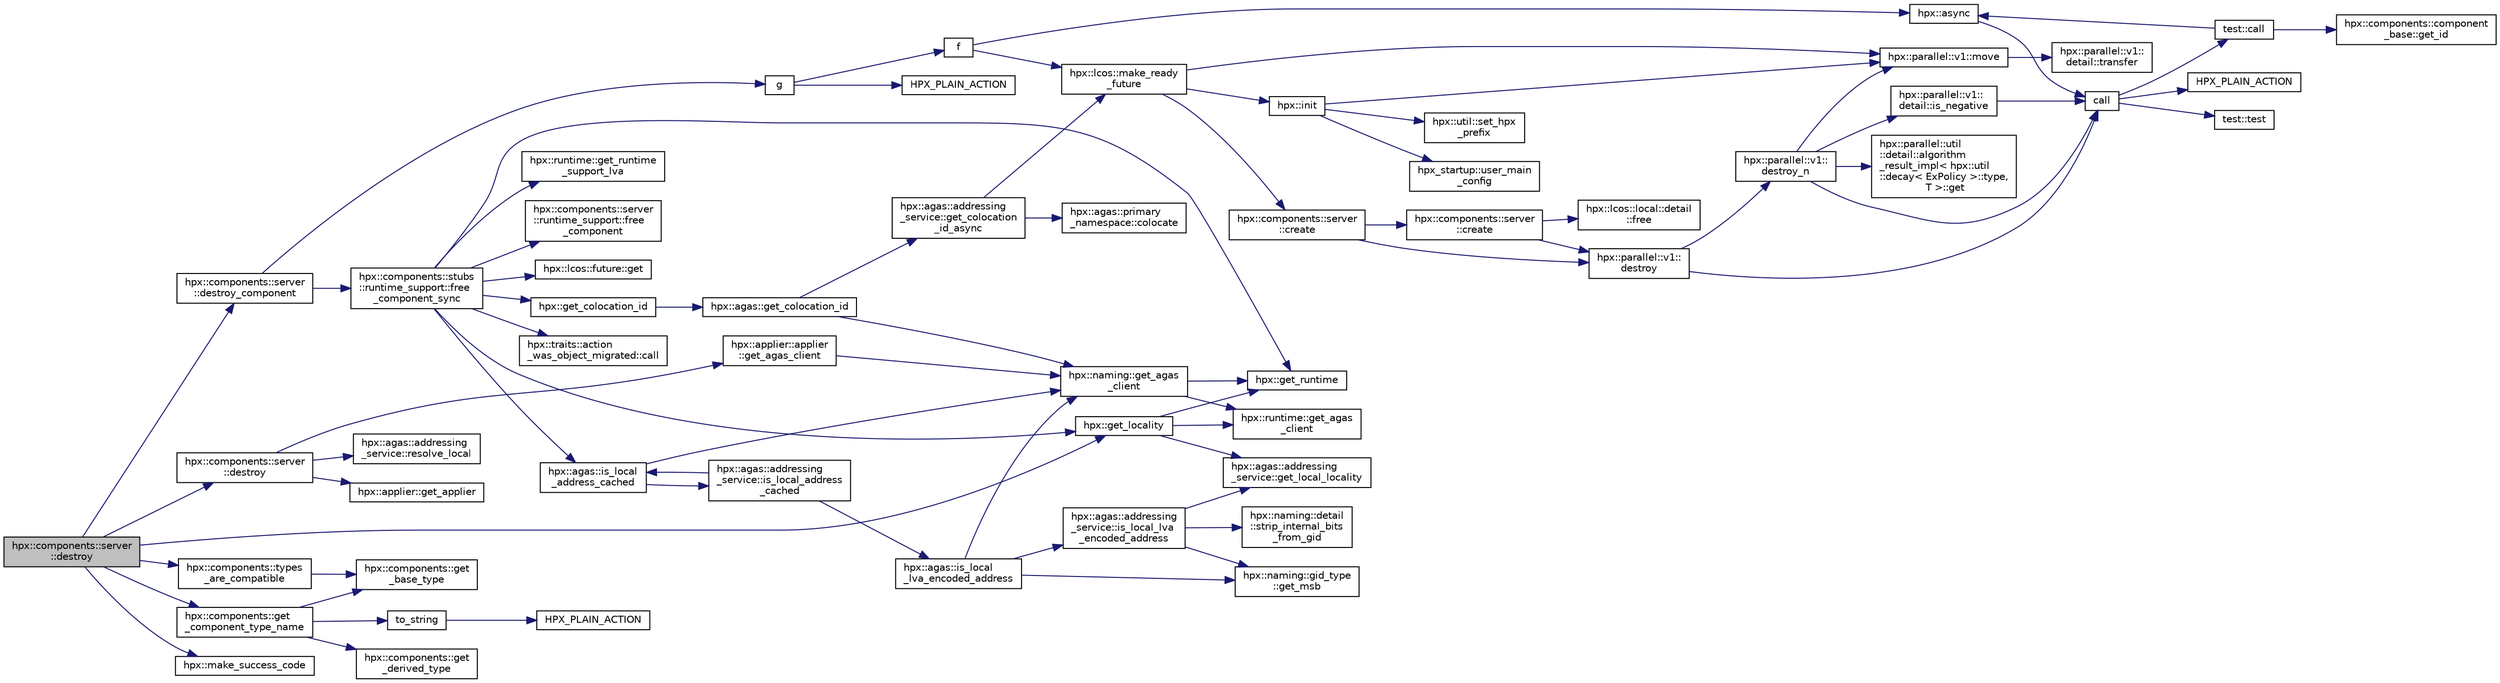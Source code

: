 digraph "hpx::components::server::destroy"
{
  edge [fontname="Helvetica",fontsize="10",labelfontname="Helvetica",labelfontsize="10"];
  node [fontname="Helvetica",fontsize="10",shape=record];
  rankdir="LR";
  Node1968 [label="hpx::components::server\l::destroy",height=0.2,width=0.4,color="black", fillcolor="grey75", style="filled", fontcolor="black"];
  Node1968 -> Node1969 [color="midnightblue",fontsize="10",style="solid",fontname="Helvetica"];
  Node1969 [label="hpx::get_locality",height=0.2,width=0.4,color="black", fillcolor="white", style="filled",URL="$d8/d83/namespacehpx.html#aa16b81ab9efec229b7b8810b1ec57dd5",tooltip="The function get_locality returns a reference to the locality prefix. "];
  Node1969 -> Node1970 [color="midnightblue",fontsize="10",style="solid",fontname="Helvetica"];
  Node1970 [label="hpx::get_runtime",height=0.2,width=0.4,color="black", fillcolor="white", style="filled",URL="$d8/d83/namespacehpx.html#aef902cc6c7dd3b9fbadf34d1e850a070"];
  Node1969 -> Node1971 [color="midnightblue",fontsize="10",style="solid",fontname="Helvetica"];
  Node1971 [label="hpx::runtime::get_agas\l_client",height=0.2,width=0.4,color="black", fillcolor="white", style="filled",URL="$d0/d7b/classhpx_1_1runtime.html#aeb5dddd30d6b9861669af8ad44d1a96a"];
  Node1969 -> Node1972 [color="midnightblue",fontsize="10",style="solid",fontname="Helvetica"];
  Node1972 [label="hpx::agas::addressing\l_service::get_local_locality",height=0.2,width=0.4,color="black", fillcolor="white", style="filled",URL="$db/d58/structhpx_1_1agas_1_1addressing__service.html#ab52c19a37c2a7a006c6c15f90ad0539c"];
  Node1968 -> Node1973 [color="midnightblue",fontsize="10",style="solid",fontname="Helvetica"];
  Node1973 [label="hpx::components::server\l::destroy_component",height=0.2,width=0.4,color="black", fillcolor="white", style="filled",URL="$d2/da2/namespacehpx_1_1components_1_1server.html#a21dc8857d55d9ec83e3e337b382fbc17"];
  Node1973 -> Node1974 [color="midnightblue",fontsize="10",style="solid",fontname="Helvetica"];
  Node1974 [label="g",height=0.2,width=0.4,color="black", fillcolor="white", style="filled",URL="$da/d17/cxx11__noexcept_8cpp.html#a96f5ebe659f57f5faa7343c54f8ea39a"];
  Node1974 -> Node1975 [color="midnightblue",fontsize="10",style="solid",fontname="Helvetica"];
  Node1975 [label="f",height=0.2,width=0.4,color="black", fillcolor="white", style="filled",URL="$d4/d13/async__unwrap__1037_8cpp.html#a02a6b0b4f77af9f69a841dc8262b0cd0"];
  Node1975 -> Node1976 [color="midnightblue",fontsize="10",style="solid",fontname="Helvetica"];
  Node1976 [label="hpx::async",height=0.2,width=0.4,color="black", fillcolor="white", style="filled",URL="$d8/d83/namespacehpx.html#acb7d8e37b73b823956ce144f9a57eaa4"];
  Node1976 -> Node1977 [color="midnightblue",fontsize="10",style="solid",fontname="Helvetica"];
  Node1977 [label="call",height=0.2,width=0.4,color="black", fillcolor="white", style="filled",URL="$d2/d67/promise__1620_8cpp.html#a58357f0b82bc761e1d0b9091ed563a70"];
  Node1977 -> Node1978 [color="midnightblue",fontsize="10",style="solid",fontname="Helvetica"];
  Node1978 [label="test::test",height=0.2,width=0.4,color="black", fillcolor="white", style="filled",URL="$d8/d89/structtest.html#ab42d5ece712d716b04cb3f686f297a26"];
  Node1977 -> Node1979 [color="midnightblue",fontsize="10",style="solid",fontname="Helvetica"];
  Node1979 [label="HPX_PLAIN_ACTION",height=0.2,width=0.4,color="black", fillcolor="white", style="filled",URL="$d2/d67/promise__1620_8cpp.html#ab96aab827a4b1fcaf66cfe0ba83fef23"];
  Node1977 -> Node1980 [color="midnightblue",fontsize="10",style="solid",fontname="Helvetica"];
  Node1980 [label="test::call",height=0.2,width=0.4,color="black", fillcolor="white", style="filled",URL="$d8/d89/structtest.html#aeb29e7ed6518b9426ccf1344c52620ae"];
  Node1980 -> Node1976 [color="midnightblue",fontsize="10",style="solid",fontname="Helvetica"];
  Node1980 -> Node1981 [color="midnightblue",fontsize="10",style="solid",fontname="Helvetica"];
  Node1981 [label="hpx::components::component\l_base::get_id",height=0.2,width=0.4,color="black", fillcolor="white", style="filled",URL="$d2/de6/classhpx_1_1components_1_1component__base.html#a4c8fd93514039bdf01c48d66d82b19cd"];
  Node1975 -> Node1982 [color="midnightblue",fontsize="10",style="solid",fontname="Helvetica"];
  Node1982 [label="hpx::lcos::make_ready\l_future",height=0.2,width=0.4,color="black", fillcolor="white", style="filled",URL="$d2/dc9/namespacehpx_1_1lcos.html#a42997564ddfde91d475b8a2cea8f53e4"];
  Node1982 -> Node1983 [color="midnightblue",fontsize="10",style="solid",fontname="Helvetica"];
  Node1983 [label="hpx::init",height=0.2,width=0.4,color="black", fillcolor="white", style="filled",URL="$d8/d83/namespacehpx.html#a3c694ea960b47c56b33351ba16e3d76b",tooltip="Main entry point for launching the HPX runtime system. "];
  Node1983 -> Node1984 [color="midnightblue",fontsize="10",style="solid",fontname="Helvetica"];
  Node1984 [label="hpx::util::set_hpx\l_prefix",height=0.2,width=0.4,color="black", fillcolor="white", style="filled",URL="$df/dad/namespacehpx_1_1util.html#ae40a23c1ba0a48d9304dcf717a95793e"];
  Node1983 -> Node1985 [color="midnightblue",fontsize="10",style="solid",fontname="Helvetica"];
  Node1985 [label="hpx_startup::user_main\l_config",height=0.2,width=0.4,color="black", fillcolor="white", style="filled",URL="$d3/dd2/namespacehpx__startup.html#aaac571d88bd3912a4225a23eb3261637"];
  Node1983 -> Node1986 [color="midnightblue",fontsize="10",style="solid",fontname="Helvetica"];
  Node1986 [label="hpx::parallel::v1::move",height=0.2,width=0.4,color="black", fillcolor="white", style="filled",URL="$db/db9/namespacehpx_1_1parallel_1_1v1.html#aa7c4ede081ce786c9d1eb1adff495cfc"];
  Node1986 -> Node1987 [color="midnightblue",fontsize="10",style="solid",fontname="Helvetica"];
  Node1987 [label="hpx::parallel::v1::\ldetail::transfer",height=0.2,width=0.4,color="black", fillcolor="white", style="filled",URL="$d2/ddd/namespacehpx_1_1parallel_1_1v1_1_1detail.html#ab1b56a05e1885ca7cc7ffa1804dd2f3c"];
  Node1982 -> Node1988 [color="midnightblue",fontsize="10",style="solid",fontname="Helvetica"];
  Node1988 [label="hpx::components::server\l::create",height=0.2,width=0.4,color="black", fillcolor="white", style="filled",URL="$d2/da2/namespacehpx_1_1components_1_1server.html#ac776c89f3d68ceb910e8cee9fa937ab4",tooltip="Create arrays of components using their default constructor. "];
  Node1988 -> Node1989 [color="midnightblue",fontsize="10",style="solid",fontname="Helvetica"];
  Node1989 [label="hpx::components::server\l::create",height=0.2,width=0.4,color="black", fillcolor="white", style="filled",URL="$d2/da2/namespacehpx_1_1components_1_1server.html#a77d26de181c97b444565e230577981bd"];
  Node1989 -> Node1990 [color="midnightblue",fontsize="10",style="solid",fontname="Helvetica"];
  Node1990 [label="hpx::lcos::local::detail\l::free",height=0.2,width=0.4,color="black", fillcolor="white", style="filled",URL="$d4/dcb/namespacehpx_1_1lcos_1_1local_1_1detail.html#a55a940f019734e9bb045dc123cd80e48"];
  Node1989 -> Node1991 [color="midnightblue",fontsize="10",style="solid",fontname="Helvetica"];
  Node1991 [label="hpx::parallel::v1::\ldestroy",height=0.2,width=0.4,color="black", fillcolor="white", style="filled",URL="$db/db9/namespacehpx_1_1parallel_1_1v1.html#acf303558375048e8a7cc9a2c2e09477f"];
  Node1991 -> Node1977 [color="midnightblue",fontsize="10",style="solid",fontname="Helvetica"];
  Node1991 -> Node1992 [color="midnightblue",fontsize="10",style="solid",fontname="Helvetica"];
  Node1992 [label="hpx::parallel::v1::\ldestroy_n",height=0.2,width=0.4,color="black", fillcolor="white", style="filled",URL="$db/db9/namespacehpx_1_1parallel_1_1v1.html#a71d0691132a300690163f5636bcd5bd3"];
  Node1992 -> Node1993 [color="midnightblue",fontsize="10",style="solid",fontname="Helvetica"];
  Node1993 [label="hpx::parallel::v1::\ldetail::is_negative",height=0.2,width=0.4,color="black", fillcolor="white", style="filled",URL="$d2/ddd/namespacehpx_1_1parallel_1_1v1_1_1detail.html#adf2e40fc4b20ad0fd442ee3118a4d527"];
  Node1993 -> Node1977 [color="midnightblue",fontsize="10",style="solid",fontname="Helvetica"];
  Node1992 -> Node1994 [color="midnightblue",fontsize="10",style="solid",fontname="Helvetica"];
  Node1994 [label="hpx::parallel::util\l::detail::algorithm\l_result_impl\< hpx::util\l::decay\< ExPolicy \>::type,\l T \>::get",height=0.2,width=0.4,color="black", fillcolor="white", style="filled",URL="$d2/d42/structhpx_1_1parallel_1_1util_1_1detail_1_1algorithm__result__impl.html#ab5b051e8ec74eff5e0e62fd63f5d377e"];
  Node1992 -> Node1986 [color="midnightblue",fontsize="10",style="solid",fontname="Helvetica"];
  Node1992 -> Node1977 [color="midnightblue",fontsize="10",style="solid",fontname="Helvetica"];
  Node1988 -> Node1991 [color="midnightblue",fontsize="10",style="solid",fontname="Helvetica"];
  Node1982 -> Node1986 [color="midnightblue",fontsize="10",style="solid",fontname="Helvetica"];
  Node1974 -> Node1995 [color="midnightblue",fontsize="10",style="solid",fontname="Helvetica"];
  Node1995 [label="HPX_PLAIN_ACTION",height=0.2,width=0.4,color="black", fillcolor="white", style="filled",URL="$d4/d13/async__unwrap__1037_8cpp.html#ab5991a65409f0229f564e4935bd7b979"];
  Node1973 -> Node1996 [color="midnightblue",fontsize="10",style="solid",fontname="Helvetica"];
  Node1996 [label="hpx::components::stubs\l::runtime_support::free\l_component_sync",height=0.2,width=0.4,color="black", fillcolor="white", style="filled",URL="$da/d36/structhpx_1_1components_1_1stubs_1_1runtime__support.html#a00eb79f89db48417b54a011078a9c7ae"];
  Node1996 -> Node1969 [color="midnightblue",fontsize="10",style="solid",fontname="Helvetica"];
  Node1996 -> Node1997 [color="midnightblue",fontsize="10",style="solid",fontname="Helvetica"];
  Node1997 [label="hpx::agas::is_local\l_address_cached",height=0.2,width=0.4,color="black", fillcolor="white", style="filled",URL="$dc/d54/namespacehpx_1_1agas.html#ab3e1952ee895c17a106ac32c91b08ee8"];
  Node1997 -> Node1998 [color="midnightblue",fontsize="10",style="solid",fontname="Helvetica"];
  Node1998 [label="hpx::naming::get_agas\l_client",height=0.2,width=0.4,color="black", fillcolor="white", style="filled",URL="$d4/dc9/namespacehpx_1_1naming.html#a0408fffd5d34b620712a801b0ae3b032"];
  Node1998 -> Node1970 [color="midnightblue",fontsize="10",style="solid",fontname="Helvetica"];
  Node1998 -> Node1971 [color="midnightblue",fontsize="10",style="solid",fontname="Helvetica"];
  Node1997 -> Node1999 [color="midnightblue",fontsize="10",style="solid",fontname="Helvetica"];
  Node1999 [label="hpx::agas::addressing\l_service::is_local_address\l_cached",height=0.2,width=0.4,color="black", fillcolor="white", style="filled",URL="$db/d58/structhpx_1_1agas_1_1addressing__service.html#a69ad3590759679d41955376a3a0832b0",tooltip="Test whether the given address refers to a local object. "];
  Node1999 -> Node1997 [color="midnightblue",fontsize="10",style="solid",fontname="Helvetica"];
  Node1999 -> Node2000 [color="midnightblue",fontsize="10",style="solid",fontname="Helvetica"];
  Node2000 [label="hpx::agas::is_local\l_lva_encoded_address",height=0.2,width=0.4,color="black", fillcolor="white", style="filled",URL="$dc/d54/namespacehpx_1_1agas.html#a29eb09baf667f674e7760fb7584478e3"];
  Node2000 -> Node1998 [color="midnightblue",fontsize="10",style="solid",fontname="Helvetica"];
  Node2000 -> Node2001 [color="midnightblue",fontsize="10",style="solid",fontname="Helvetica"];
  Node2001 [label="hpx::agas::addressing\l_service::is_local_lva\l_encoded_address",height=0.2,width=0.4,color="black", fillcolor="white", style="filled",URL="$db/d58/structhpx_1_1agas_1_1addressing__service.html#af9469c8740aeb898ce6937e2d0e57095"];
  Node2001 -> Node2002 [color="midnightblue",fontsize="10",style="solid",fontname="Helvetica"];
  Node2002 [label="hpx::naming::detail\l::strip_internal_bits\l_from_gid",height=0.2,width=0.4,color="black", fillcolor="white", style="filled",URL="$d5/d18/namespacehpx_1_1naming_1_1detail.html#a95cca4d4bc82a9da3e804b225b03dfaf"];
  Node2001 -> Node1972 [color="midnightblue",fontsize="10",style="solid",fontname="Helvetica"];
  Node2001 -> Node2003 [color="midnightblue",fontsize="10",style="solid",fontname="Helvetica"];
  Node2003 [label="hpx::naming::gid_type\l::get_msb",height=0.2,width=0.4,color="black", fillcolor="white", style="filled",URL="$d3/d67/structhpx_1_1naming_1_1gid__type.html#a31d0fb49a563fb184fecaabdced4dcd9"];
  Node2000 -> Node2003 [color="midnightblue",fontsize="10",style="solid",fontname="Helvetica"];
  Node1996 -> Node2004 [color="midnightblue",fontsize="10",style="solid",fontname="Helvetica"];
  Node2004 [label="hpx::traits::action\l_was_object_migrated::call",height=0.2,width=0.4,color="black", fillcolor="white", style="filled",URL="$d6/dc6/structhpx_1_1traits_1_1action__was__object__migrated.html#a9fae9693881ba2ce995978dd94e2622a"];
  Node1996 -> Node1970 [color="midnightblue",fontsize="10",style="solid",fontname="Helvetica"];
  Node1996 -> Node2005 [color="midnightblue",fontsize="10",style="solid",fontname="Helvetica"];
  Node2005 [label="hpx::runtime::get_runtime\l_support_lva",height=0.2,width=0.4,color="black", fillcolor="white", style="filled",URL="$d0/d7b/classhpx_1_1runtime.html#aa284ae9894186555459b37cef96ab1f2"];
  Node1996 -> Node2006 [color="midnightblue",fontsize="10",style="solid",fontname="Helvetica"];
  Node2006 [label="hpx::components::server\l::runtime_support::free\l_component",height=0.2,width=0.4,color="black", fillcolor="white", style="filled",URL="$d8/d25/classhpx_1_1components_1_1server_1_1runtime__support.html#ac713b4eedbc4bc958ba5689f0144fd97",tooltip="Action to delete existing components. "];
  Node1996 -> Node2007 [color="midnightblue",fontsize="10",style="solid",fontname="Helvetica"];
  Node2007 [label="hpx::get_colocation_id",height=0.2,width=0.4,color="black", fillcolor="white", style="filled",URL="$d8/d83/namespacehpx.html#ad71888005ccae819b23eb88e8c4683be",tooltip="Return the id of the locality where the object referenced by the given id is currently located on..."];
  Node2007 -> Node2008 [color="midnightblue",fontsize="10",style="solid",fontname="Helvetica"];
  Node2008 [label="hpx::agas::get_colocation_id",height=0.2,width=0.4,color="black", fillcolor="white", style="filled",URL="$dc/d54/namespacehpx_1_1agas.html#a90b8976e7264d2c9d9ee6efd328b4f6c"];
  Node2008 -> Node1998 [color="midnightblue",fontsize="10",style="solid",fontname="Helvetica"];
  Node2008 -> Node2009 [color="midnightblue",fontsize="10",style="solid",fontname="Helvetica"];
  Node2009 [label="hpx::agas::addressing\l_service::get_colocation\l_id_async",height=0.2,width=0.4,color="black", fillcolor="white", style="filled",URL="$db/d58/structhpx_1_1agas_1_1addressing__service.html#af412b878f5cf7e927148c3d468b789c6"];
  Node2009 -> Node1982 [color="midnightblue",fontsize="10",style="solid",fontname="Helvetica"];
  Node2009 -> Node2010 [color="midnightblue",fontsize="10",style="solid",fontname="Helvetica"];
  Node2010 [label="hpx::agas::primary\l_namespace::colocate",height=0.2,width=0.4,color="black", fillcolor="white", style="filled",URL="$d1/d43/structhpx_1_1agas_1_1primary__namespace.html#aaa63143cefa58ba92df9507a0b530ac1"];
  Node1996 -> Node2011 [color="midnightblue",fontsize="10",style="solid",fontname="Helvetica"];
  Node2011 [label="hpx::lcos::future::get",height=0.2,width=0.4,color="black", fillcolor="white", style="filled",URL="$d0/d33/classhpx_1_1lcos_1_1future.html#a8c28269486d5620ac48af349f17bb41c"];
  Node1968 -> Node2012 [color="midnightblue",fontsize="10",style="solid",fontname="Helvetica"];
  Node2012 [label="hpx::components::types\l_are_compatible",height=0.2,width=0.4,color="black", fillcolor="white", style="filled",URL="$d5/d76/namespacehpx_1_1components.html#a7b2c48de6911eb12aa7073ff727390af",tooltip="Verify the two given component types are matching (compatible) "];
  Node2012 -> Node2013 [color="midnightblue",fontsize="10",style="solid",fontname="Helvetica"];
  Node2013 [label="hpx::components::get\l_base_type",height=0.2,width=0.4,color="black", fillcolor="white", style="filled",URL="$d5/d76/namespacehpx_1_1components.html#a90dbb7eb7bda85676950ac7198986f77"];
  Node1968 -> Node2014 [color="midnightblue",fontsize="10",style="solid",fontname="Helvetica"];
  Node2014 [label="hpx::components::get\l_component_type_name",height=0.2,width=0.4,color="black", fillcolor="white", style="filled",URL="$d5/d76/namespacehpx_1_1components.html#a1dbb50ea3341d7f4221bccc8602c789d",tooltip="Return the string representation for a given component type id. "];
  Node2014 -> Node2015 [color="midnightblue",fontsize="10",style="solid",fontname="Helvetica"];
  Node2015 [label="hpx::components::get\l_derived_type",height=0.2,width=0.4,color="black", fillcolor="white", style="filled",URL="$d5/d76/namespacehpx_1_1components.html#aebf4eda33c38b1b704b6b86ac20da0b6",tooltip="The upper short word of the component is the actual component type. "];
  Node2014 -> Node2013 [color="midnightblue",fontsize="10",style="solid",fontname="Helvetica"];
  Node2014 -> Node2016 [color="midnightblue",fontsize="10",style="solid",fontname="Helvetica"];
  Node2016 [label="to_string",height=0.2,width=0.4,color="black", fillcolor="white", style="filled",URL="$d4/d2c/make__continuation__1615_8cpp.html#acbdae3e81403e1ffc527c18dc1cd51dd"];
  Node2016 -> Node2017 [color="midnightblue",fontsize="10",style="solid",fontname="Helvetica"];
  Node2017 [label="HPX_PLAIN_ACTION",height=0.2,width=0.4,color="black", fillcolor="white", style="filled",URL="$d4/d2c/make__continuation__1615_8cpp.html#a8b2f8a7c58b490fcb1260f36bac46541"];
  Node1968 -> Node2018 [color="midnightblue",fontsize="10",style="solid",fontname="Helvetica"];
  Node2018 [label="hpx::components::server\l::destroy",height=0.2,width=0.4,color="black", fillcolor="white", style="filled",URL="$d2/da2/namespacehpx_1_1components_1_1server.html#a52ebfb1b65ba8fbeeb698e359c1545ca"];
  Node2018 -> Node2019 [color="midnightblue",fontsize="10",style="solid",fontname="Helvetica"];
  Node2019 [label="hpx::applier::get_applier",height=0.2,width=0.4,color="black", fillcolor="white", style="filled",URL="$d8/dcb/namespacehpx_1_1applier.html#aba1147ab54a476403b37f20a39b1e239"];
  Node2018 -> Node2020 [color="midnightblue",fontsize="10",style="solid",fontname="Helvetica"];
  Node2020 [label="hpx::applier::applier\l::get_agas_client",height=0.2,width=0.4,color="black", fillcolor="white", style="filled",URL="$da/dcb/classhpx_1_1applier_1_1applier.html#ab3340d385dbed72ead3b9660937d16e3",tooltip="Allow access to the AGAS client instance used with this applier. "];
  Node2020 -> Node1998 [color="midnightblue",fontsize="10",style="solid",fontname="Helvetica"];
  Node2018 -> Node2021 [color="midnightblue",fontsize="10",style="solid",fontname="Helvetica"];
  Node2021 [label="hpx::agas::addressing\l_service::resolve_local",height=0.2,width=0.4,color="black", fillcolor="white", style="filled",URL="$db/d58/structhpx_1_1agas_1_1addressing__service.html#a53ea507e4c2de79bb091302a79a109cf",tooltip="Resolve a given global address (id) to its associated local address. "];
  Node1968 -> Node2022 [color="midnightblue",fontsize="10",style="solid",fontname="Helvetica"];
  Node2022 [label="hpx::make_success_code",height=0.2,width=0.4,color="black", fillcolor="white", style="filled",URL="$d8/d83/namespacehpx.html#a0e8512a8f49e2a6c8185061181419d8f",tooltip="Returns error_code(hpx::success, \"success\", mode). "];
}
